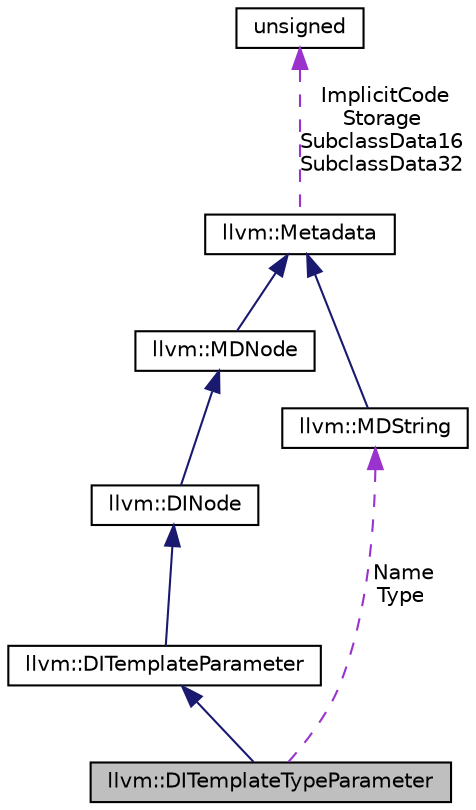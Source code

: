 digraph "llvm::DITemplateTypeParameter"
{
 // LATEX_PDF_SIZE
  bgcolor="transparent";
  edge [fontname="Helvetica",fontsize="10",labelfontname="Helvetica",labelfontsize="10"];
  node [fontname="Helvetica",fontsize="10",shape="box"];
  Node1 [label="llvm::DITemplateTypeParameter",height=0.2,width=0.4,color="black", fillcolor="grey75", style="filled", fontcolor="black",tooltip=" "];
  Node2 -> Node1 [dir="back",color="midnightblue",fontsize="10",style="solid",fontname="Helvetica"];
  Node2 [label="llvm::DITemplateParameter",height=0.2,width=0.4,color="black",URL="$classllvm_1_1DITemplateParameter.html",tooltip="Base class for template parameters."];
  Node3 -> Node2 [dir="back",color="midnightblue",fontsize="10",style="solid",fontname="Helvetica"];
  Node3 [label="llvm::DINode",height=0.2,width=0.4,color="black",URL="$classllvm_1_1DINode.html",tooltip="Tagged DWARF-like metadata node."];
  Node4 -> Node3 [dir="back",color="midnightblue",fontsize="10",style="solid",fontname="Helvetica"];
  Node4 [label="llvm::MDNode",height=0.2,width=0.4,color="black",URL="$classllvm_1_1MDNode.html",tooltip="Metadata node."];
  Node5 -> Node4 [dir="back",color="midnightblue",fontsize="10",style="solid",fontname="Helvetica"];
  Node5 [label="llvm::Metadata",height=0.2,width=0.4,color="black",URL="$classllvm_1_1Metadata.html",tooltip="Root of the metadata hierarchy."];
  Node6 -> Node5 [dir="back",color="darkorchid3",fontsize="10",style="dashed",label=" ImplicitCode\nStorage\nSubclassData16\nSubclassData32" ,fontname="Helvetica"];
  Node6 [label="unsigned",height=0.2,width=0.4,color="black",URL="$classunsigned.html",tooltip=" "];
  Node7 -> Node1 [dir="back",color="darkorchid3",fontsize="10",style="dashed",label=" Name\nType" ,fontname="Helvetica"];
  Node7 [label="llvm::MDString",height=0.2,width=0.4,color="black",URL="$classllvm_1_1MDString.html",tooltip="A single uniqued string."];
  Node5 -> Node7 [dir="back",color="midnightblue",fontsize="10",style="solid",fontname="Helvetica"];
}
